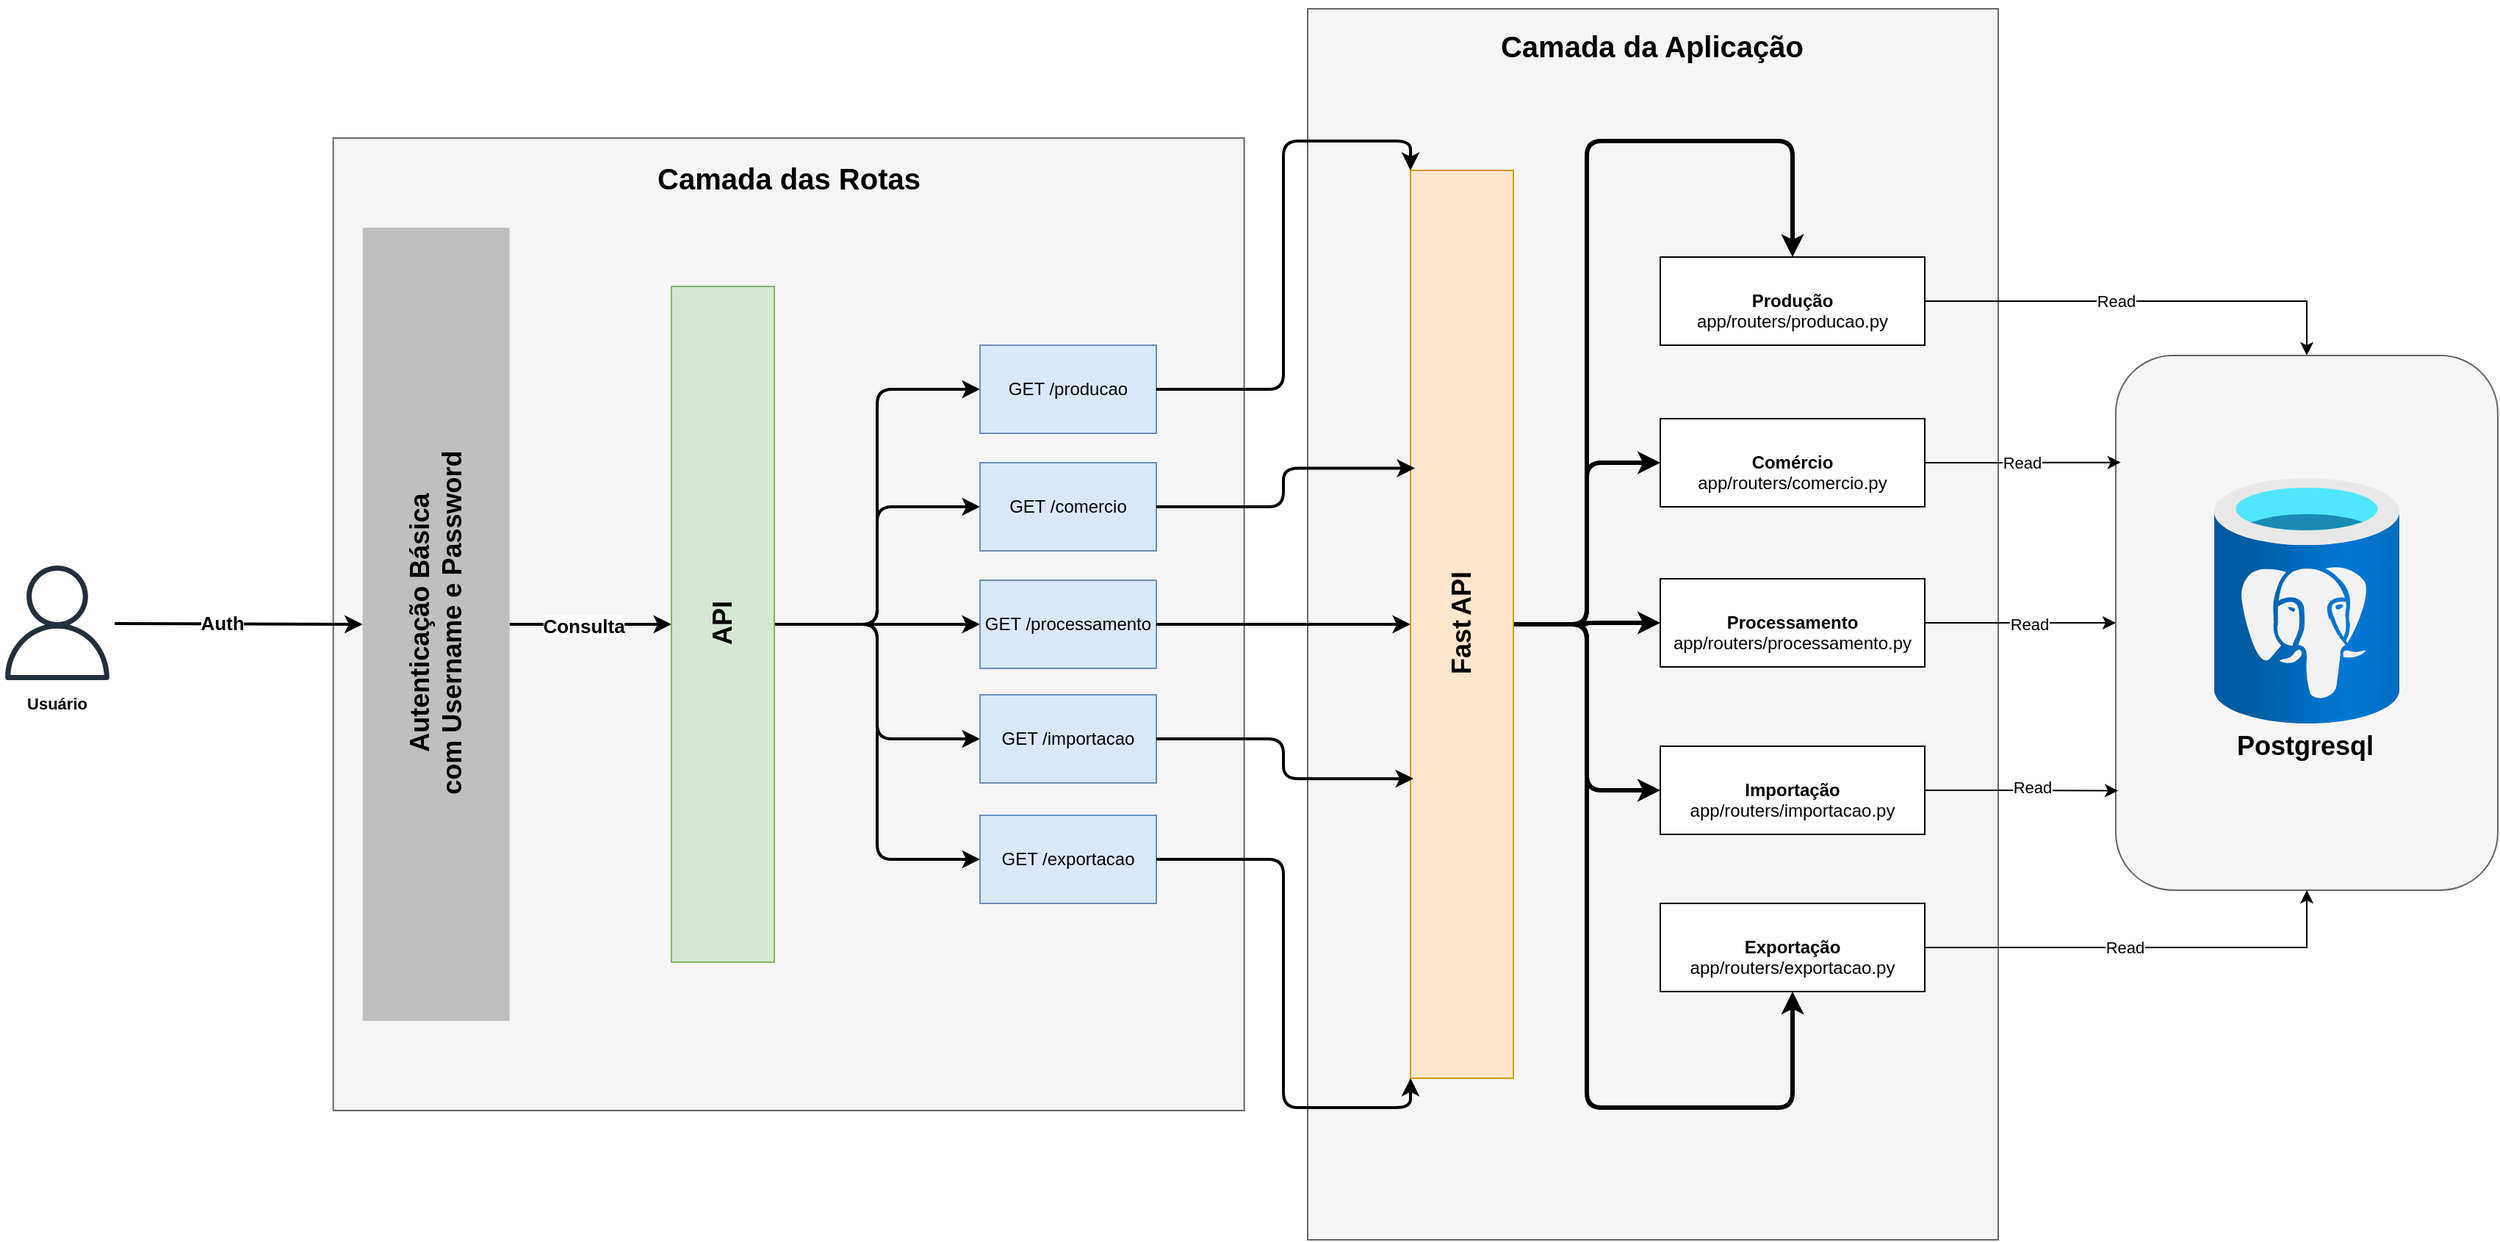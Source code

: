 <mxfile version="26.0.5">
  <diagram name="Página-1" id="JmScz9D42qG63NmWfpSs">
    <mxGraphModel dx="2049" dy="2272" grid="1" gridSize="10" guides="1" tooltips="1" connect="1" arrows="1" fold="1" page="1" pageScale="1" pageWidth="827" pageHeight="1169" math="0" shadow="0">
      <root>
        <mxCell id="0" />
        <mxCell id="1" parent="0" />
        <mxCell id="EYt-4aY_usFX-jZj1nNx-17" value="" style="rounded=0;whiteSpace=wrap;html=1;fillColor=#f5f5f5;strokeColor=#666666;fontColor=#333333;" vertex="1" parent="1">
          <mxGeometry x="266.81" y="-12" width="620" height="662" as="geometry" />
        </mxCell>
        <mxCell id="EYt-4aY_usFX-jZj1nNx-2" value="" style="sketch=0;outlineConnect=0;fontColor=#232F3E;gradientColor=none;fillColor=#232F3D;strokeColor=none;dashed=0;verticalLabelPosition=bottom;verticalAlign=top;align=center;html=1;fontSize=12;fontStyle=0;aspect=fixed;pointerEvents=1;shape=mxgraph.aws4.user;" vertex="1" parent="1">
          <mxGeometry x="40" y="279" width="78" height="78" as="geometry" />
        </mxCell>
        <mxCell id="EYt-4aY_usFX-jZj1nNx-3" value="Usuário" style="text;html=1;align=center;verticalAlign=middle;whiteSpace=wrap;rounded=0;fontStyle=1;fontSize=11;" vertex="1" parent="1">
          <mxGeometry x="49" y="358" width="60" height="30" as="geometry" />
        </mxCell>
        <mxCell id="EYt-4aY_usFX-jZj1nNx-40" style="edgeStyle=orthogonalEdgeStyle;rounded=0;orthogonalLoop=1;jettySize=auto;html=1;entryX=1;entryY=0.5;entryDx=0;entryDy=0;fontSize=11;strokeWidth=2;" edge="1" parent="1" source="EYt-4aY_usFX-jZj1nNx-35" target="EYt-4aY_usFX-jZj1nNx-12">
          <mxGeometry relative="1" as="geometry" />
        </mxCell>
        <mxCell id="EYt-4aY_usFX-jZj1nNx-47" value="&lt;font style=&quot;font-size: 13px;&quot;&gt;Consulta&lt;/font&gt;" style="edgeLabel;html=1;align=center;verticalAlign=middle;resizable=0;points=[];fontStyle=1" vertex="1" connectable="0" parent="EYt-4aY_usFX-jZj1nNx-40">
          <mxGeometry x="-0.101" y="-1" relative="1" as="geometry">
            <mxPoint as="offset" />
          </mxGeometry>
        </mxCell>
        <mxCell id="EYt-4aY_usFX-jZj1nNx-35" value="" style="rounded=0;whiteSpace=wrap;html=1;fillColor=#BFBFBF;strokeColor=none;fontColor=#333333;fillStyle=auto;" vertex="1" parent="1">
          <mxGeometry x="286.81" y="49" width="100" height="540" as="geometry" />
        </mxCell>
        <mxCell id="EYt-4aY_usFX-jZj1nNx-7" value="" style="endArrow=classic;html=1;rounded=0;strokeWidth=2;entryX=0;entryY=0.5;entryDx=0;entryDy=0;" edge="1" parent="1" target="EYt-4aY_usFX-jZj1nNx-35">
          <mxGeometry width="50" height="50" relative="1" as="geometry">
            <mxPoint x="118" y="318.5" as="sourcePoint" />
            <mxPoint x="260" y="319" as="targetPoint" />
          </mxGeometry>
        </mxCell>
        <mxCell id="EYt-4aY_usFX-jZj1nNx-8" value="Auth" style="edgeLabel;html=1;align=center;verticalAlign=middle;resizable=0;points=[];fontSize=13;fontStyle=1" vertex="1" connectable="0" parent="EYt-4aY_usFX-jZj1nNx-7">
          <mxGeometry x="-0.12" relative="1" as="geometry">
            <mxPoint x="-2" y="-1" as="offset" />
          </mxGeometry>
        </mxCell>
        <mxCell id="EYt-4aY_usFX-jZj1nNx-41" style="edgeStyle=orthogonalEdgeStyle;rounded=1;orthogonalLoop=1;jettySize=auto;html=1;strokeWidth=2;curved=0;" edge="1" parent="1" source="EYt-4aY_usFX-jZj1nNx-12" target="EYt-4aY_usFX-jZj1nNx-18">
          <mxGeometry relative="1" as="geometry" />
        </mxCell>
        <mxCell id="EYt-4aY_usFX-jZj1nNx-42" style="edgeStyle=orthogonalEdgeStyle;rounded=1;orthogonalLoop=1;jettySize=auto;html=1;entryX=0;entryY=0.5;entryDx=0;entryDy=0;strokeWidth=2;curved=0;" edge="1" parent="1" source="EYt-4aY_usFX-jZj1nNx-12" target="EYt-4aY_usFX-jZj1nNx-19">
          <mxGeometry relative="1" as="geometry" />
        </mxCell>
        <mxCell id="EYt-4aY_usFX-jZj1nNx-43" style="edgeStyle=orthogonalEdgeStyle;rounded=1;orthogonalLoop=1;jettySize=auto;html=1;exitX=0;exitY=0.5;exitDx=0;exitDy=0;strokeWidth=2;curved=0;" edge="1" parent="1" source="EYt-4aY_usFX-jZj1nNx-12" target="EYt-4aY_usFX-jZj1nNx-20">
          <mxGeometry relative="1" as="geometry" />
        </mxCell>
        <mxCell id="EYt-4aY_usFX-jZj1nNx-44" style="edgeStyle=orthogonalEdgeStyle;rounded=1;orthogonalLoop=1;jettySize=auto;html=1;strokeWidth=2;curved=0;" edge="1" parent="1" source="EYt-4aY_usFX-jZj1nNx-12" target="EYt-4aY_usFX-jZj1nNx-21">
          <mxGeometry relative="1" as="geometry" />
        </mxCell>
        <mxCell id="EYt-4aY_usFX-jZj1nNx-45" style="edgeStyle=orthogonalEdgeStyle;rounded=1;orthogonalLoop=1;jettySize=auto;html=1;strokeWidth=2;curved=0;" edge="1" parent="1" source="EYt-4aY_usFX-jZj1nNx-12" target="EYt-4aY_usFX-jZj1nNx-22">
          <mxGeometry relative="1" as="geometry" />
        </mxCell>
        <mxCell id="EYt-4aY_usFX-jZj1nNx-12" value="&lt;h2&gt;&lt;br&gt;&lt;/h2&gt;" style="rounded=0;whiteSpace=wrap;html=1;fillColor=#d5e8d4;strokeColor=#82b366;direction=west;" vertex="1" parent="1">
          <mxGeometry x="497" y="89" width="70" height="460" as="geometry" />
        </mxCell>
        <mxCell id="EYt-4aY_usFX-jZj1nNx-15" value="&lt;h2&gt;API&lt;/h2&gt;" style="text;html=1;align=center;verticalAlign=middle;whiteSpace=wrap;rounded=0;rotation=270;" vertex="1" parent="1">
          <mxGeometry x="502" y="303" width="60" height="30" as="geometry" />
        </mxCell>
        <mxCell id="EYt-4aY_usFX-jZj1nNx-18" value="GET /producao" style="rounded=0;whiteSpace=wrap;html=1;fillColor=#dae8fc;strokeColor=#6c8ebf;" vertex="1" parent="1">
          <mxGeometry x="707" y="129" width="120" height="60" as="geometry" />
        </mxCell>
        <mxCell id="EYt-4aY_usFX-jZj1nNx-19" value="GET /comercio" style="rounded=0;whiteSpace=wrap;html=1;fillColor=#dae8fc;strokeColor=#6c8ebf;" vertex="1" parent="1">
          <mxGeometry x="707" y="209" width="120" height="60" as="geometry" />
        </mxCell>
        <mxCell id="EYt-4aY_usFX-jZj1nNx-20" value="GET /processamento" style="rounded=0;whiteSpace=wrap;html=1;fillColor=#dae8fc;strokeColor=#6c8ebf;" vertex="1" parent="1">
          <mxGeometry x="707" y="289" width="120" height="60" as="geometry" />
        </mxCell>
        <mxCell id="EYt-4aY_usFX-jZj1nNx-21" value="GET /importacao" style="rounded=0;whiteSpace=wrap;html=1;fillColor=#dae8fc;strokeColor=#6c8ebf;" vertex="1" parent="1">
          <mxGeometry x="707" y="367" width="120" height="60" as="geometry" />
        </mxCell>
        <mxCell id="EYt-4aY_usFX-jZj1nNx-22" value="GET /exportacao" style="rounded=0;whiteSpace=wrap;html=1;fillColor=#dae8fc;strokeColor=#6c8ebf;" vertex="1" parent="1">
          <mxGeometry x="707" y="449" width="120" height="60" as="geometry" />
        </mxCell>
        <mxCell id="EYt-4aY_usFX-jZj1nNx-36" value="&lt;h2&gt;Autenticação Básica&lt;br&gt;com Username e Password&lt;/h2&gt;" style="text;html=1;align=center;verticalAlign=middle;whiteSpace=wrap;rounded=0;rotation=270;fontSize=12;fontStyle=1;fontFamily=Helvetica;" vertex="1" parent="1">
          <mxGeometry x="200" y="299.78" width="273.63" height="36.44" as="geometry" />
        </mxCell>
        <mxCell id="EYt-4aY_usFX-jZj1nNx-46" value="&lt;h1&gt;&lt;font style=&quot;font-size: 20px;&quot;&gt;Camada das Rotas&lt;/font&gt;&lt;/h1&gt;" style="text;html=1;align=center;verticalAlign=middle;whiteSpace=wrap;rounded=0;" vertex="1" parent="1">
          <mxGeometry x="482.77" width="188.09" height="30" as="geometry" />
        </mxCell>
        <mxCell id="EYt-4aY_usFX-jZj1nNx-68" value="" style="rounded=0;whiteSpace=wrap;html=1;fillColor=#f5f5f5;fontColor=#333333;strokeColor=#666666;" vertex="1" parent="1">
          <mxGeometry x="930" y="-100" width="470" height="838" as="geometry" />
        </mxCell>
        <mxCell id="EYt-4aY_usFX-jZj1nNx-99" style="edgeStyle=orthogonalEdgeStyle;rounded=1;orthogonalLoop=1;jettySize=auto;html=1;curved=0;strokeWidth=3;" edge="1" parent="1" source="EYt-4aY_usFX-jZj1nNx-70" target="EYt-4aY_usFX-jZj1nNx-90">
          <mxGeometry relative="1" as="geometry" />
        </mxCell>
        <mxCell id="EYt-4aY_usFX-jZj1nNx-100" style="edgeStyle=orthogonalEdgeStyle;rounded=1;orthogonalLoop=1;jettySize=auto;html=1;curved=0;strokeWidth=3;" edge="1" parent="1" source="EYt-4aY_usFX-jZj1nNx-70" target="EYt-4aY_usFX-jZj1nNx-94">
          <mxGeometry relative="1" as="geometry" />
        </mxCell>
        <mxCell id="EYt-4aY_usFX-jZj1nNx-101" style="edgeStyle=orthogonalEdgeStyle;rounded=1;orthogonalLoop=1;jettySize=auto;html=1;entryX=0.5;entryY=0;entryDx=0;entryDy=0;curved=0;strokeWidth=3;" edge="1" parent="1" source="EYt-4aY_usFX-jZj1nNx-70" target="EYt-4aY_usFX-jZj1nNx-83">
          <mxGeometry relative="1" as="geometry" />
        </mxCell>
        <mxCell id="EYt-4aY_usFX-jZj1nNx-102" style="edgeStyle=orthogonalEdgeStyle;rounded=1;orthogonalLoop=1;jettySize=auto;html=1;entryX=0;entryY=0.5;entryDx=0;entryDy=0;curved=0;strokeWidth=3;" edge="1" parent="1" source="EYt-4aY_usFX-jZj1nNx-70" target="EYt-4aY_usFX-jZj1nNx-88">
          <mxGeometry relative="1" as="geometry" />
        </mxCell>
        <mxCell id="EYt-4aY_usFX-jZj1nNx-103" style="edgeStyle=orthogonalEdgeStyle;rounded=1;orthogonalLoop=1;jettySize=auto;html=1;entryX=0.5;entryY=1;entryDx=0;entryDy=0;curved=0;strokeWidth=3;" edge="1" parent="1" source="EYt-4aY_usFX-jZj1nNx-70" target="EYt-4aY_usFX-jZj1nNx-86">
          <mxGeometry relative="1" as="geometry" />
        </mxCell>
        <mxCell id="EYt-4aY_usFX-jZj1nNx-70" value="&lt;h2&gt;&lt;br&gt;&lt;/h2&gt;" style="rounded=0;whiteSpace=wrap;html=1;fillColor=#ffe6cc;strokeColor=#d79b00;direction=west;" vertex="1" parent="1">
          <mxGeometry x="1000" y="10" width="70" height="618" as="geometry" />
        </mxCell>
        <mxCell id="EYt-4aY_usFX-jZj1nNx-71" value="&lt;h2&gt;Fast&lt;span style=&quot;white-space: pre;&quot;&gt;&#x9;&lt;/span&gt;API&lt;/h2&gt;" style="text;html=1;align=center;verticalAlign=middle;whiteSpace=wrap;rounded=0;rotation=270;" vertex="1" parent="1">
          <mxGeometry x="1005" y="303" width="60" height="30" as="geometry" />
        </mxCell>
        <mxCell id="EYt-4aY_usFX-jZj1nNx-81" style="edgeStyle=orthogonalEdgeStyle;rounded=1;orthogonalLoop=1;jettySize=auto;html=1;entryX=0.957;entryY=0.672;entryDx=0;entryDy=0;entryPerimeter=0;strokeWidth=2;curved=0;flowAnimation=0;shadow=0;jumpStyle=none;" edge="1" parent="1" source="EYt-4aY_usFX-jZj1nNx-19" target="EYt-4aY_usFX-jZj1nNx-70">
          <mxGeometry relative="1" as="geometry" />
        </mxCell>
        <mxCell id="EYt-4aY_usFX-jZj1nNx-80" style="edgeStyle=orthogonalEdgeStyle;rounded=1;orthogonalLoop=1;jettySize=auto;html=1;entryX=1;entryY=1;entryDx=0;entryDy=0;strokeWidth=2;curved=0;flowAnimation=0;shadow=0;jumpStyle=none;" edge="1" parent="1" source="EYt-4aY_usFX-jZj1nNx-18" target="EYt-4aY_usFX-jZj1nNx-70">
          <mxGeometry relative="1" as="geometry" />
        </mxCell>
        <mxCell id="EYt-4aY_usFX-jZj1nNx-79" style="edgeStyle=orthogonalEdgeStyle;rounded=1;orthogonalLoop=1;jettySize=auto;html=1;entryX=1;entryY=0;entryDx=0;entryDy=0;strokeWidth=2;curved=0;flowAnimation=0;shadow=0;jumpStyle=none;" edge="1" parent="1" source="EYt-4aY_usFX-jZj1nNx-22" target="EYt-4aY_usFX-jZj1nNx-70">
          <mxGeometry relative="1" as="geometry" />
        </mxCell>
        <mxCell id="EYt-4aY_usFX-jZj1nNx-76" style="edgeStyle=orthogonalEdgeStyle;rounded=1;orthogonalLoop=1;jettySize=auto;html=1;entryX=1;entryY=0.5;entryDx=0;entryDy=0;strokeWidth=2;curved=0;flowAnimation=0;shadow=0;jumpStyle=none;" edge="1" parent="1" source="EYt-4aY_usFX-jZj1nNx-20" target="EYt-4aY_usFX-jZj1nNx-70">
          <mxGeometry relative="1" as="geometry" />
        </mxCell>
        <mxCell id="EYt-4aY_usFX-jZj1nNx-82" style="edgeStyle=orthogonalEdgeStyle;rounded=1;orthogonalLoop=1;jettySize=auto;html=1;entryX=0.971;entryY=0.33;entryDx=0;entryDy=0;entryPerimeter=0;strokeWidth=2;curved=0;flowAnimation=0;shadow=0;jumpStyle=none;" edge="1" parent="1" source="EYt-4aY_usFX-jZj1nNx-21" target="EYt-4aY_usFX-jZj1nNx-70">
          <mxGeometry relative="1" as="geometry" />
        </mxCell>
        <mxCell id="EYt-4aY_usFX-jZj1nNx-113" style="edgeStyle=orthogonalEdgeStyle;rounded=0;orthogonalLoop=1;jettySize=auto;html=1;" edge="1" parent="1" source="EYt-4aY_usFX-jZj1nNx-83" target="EYt-4aY_usFX-jZj1nNx-104">
          <mxGeometry relative="1" as="geometry" />
        </mxCell>
        <mxCell id="EYt-4aY_usFX-jZj1nNx-121" value="Read" style="edgeLabel;html=1;align=center;verticalAlign=middle;resizable=0;points=[];" vertex="1" connectable="0" parent="EYt-4aY_usFX-jZj1nNx-113">
          <mxGeometry x="0.016" y="-1" relative="1" as="geometry">
            <mxPoint x="-21" y="-1" as="offset" />
          </mxGeometry>
        </mxCell>
        <mxCell id="EYt-4aY_usFX-jZj1nNx-83" value="&lt;b&gt;Produção&lt;/b&gt;" style="rounded=0;whiteSpace=wrap;html=1;" vertex="1" parent="1">
          <mxGeometry x="1170" y="69" width="180" height="60" as="geometry" />
        </mxCell>
        <mxCell id="EYt-4aY_usFX-jZj1nNx-85" value="app/routers/producao.py" style="text;html=1;align=center;verticalAlign=middle;whiteSpace=wrap;rounded=0;" vertex="1" parent="1">
          <mxGeometry x="1190" y="108" width="140" height="10" as="geometry" />
        </mxCell>
        <mxCell id="EYt-4aY_usFX-jZj1nNx-114" style="edgeStyle=orthogonalEdgeStyle;rounded=0;orthogonalLoop=1;jettySize=auto;html=1;entryX=0.5;entryY=1;entryDx=0;entryDy=0;" edge="1" parent="1" source="EYt-4aY_usFX-jZj1nNx-86" target="EYt-4aY_usFX-jZj1nNx-104">
          <mxGeometry relative="1" as="geometry" />
        </mxCell>
        <mxCell id="EYt-4aY_usFX-jZj1nNx-118" value="Read" style="edgeLabel;html=1;align=center;verticalAlign=middle;resizable=0;points=[];" vertex="1" connectable="0" parent="EYt-4aY_usFX-jZj1nNx-114">
          <mxGeometry x="-0.091" relative="1" as="geometry">
            <mxPoint as="offset" />
          </mxGeometry>
        </mxCell>
        <mxCell id="EYt-4aY_usFX-jZj1nNx-86" value="&lt;b&gt;Exportação&lt;/b&gt;" style="rounded=0;whiteSpace=wrap;html=1;" vertex="1" parent="1">
          <mxGeometry x="1170" y="509" width="180" height="60" as="geometry" />
        </mxCell>
        <mxCell id="EYt-4aY_usFX-jZj1nNx-87" value="app/routers/exportacao.py" style="text;html=1;align=center;verticalAlign=middle;whiteSpace=wrap;rounded=0;" vertex="1" parent="1">
          <mxGeometry x="1190" y="548" width="140" height="10" as="geometry" />
        </mxCell>
        <mxCell id="EYt-4aY_usFX-jZj1nNx-88" value="&lt;b&gt;Importação&lt;/b&gt;" style="rounded=0;whiteSpace=wrap;html=1;" vertex="1" parent="1">
          <mxGeometry x="1170" y="402" width="180" height="60" as="geometry" />
        </mxCell>
        <mxCell id="EYt-4aY_usFX-jZj1nNx-89" value="app/routers/importacao.py" style="text;html=1;align=center;verticalAlign=middle;whiteSpace=wrap;rounded=0;" vertex="1" parent="1">
          <mxGeometry x="1190" y="441" width="140" height="10" as="geometry" />
        </mxCell>
        <mxCell id="EYt-4aY_usFX-jZj1nNx-111" style="edgeStyle=orthogonalEdgeStyle;rounded=0;orthogonalLoop=1;jettySize=auto;html=1;" edge="1" parent="1" source="EYt-4aY_usFX-jZj1nNx-90" target="EYt-4aY_usFX-jZj1nNx-104">
          <mxGeometry relative="1" as="geometry" />
        </mxCell>
        <mxCell id="EYt-4aY_usFX-jZj1nNx-119" value="Read" style="edgeLabel;html=1;align=center;verticalAlign=middle;resizable=0;points=[];" vertex="1" connectable="0" parent="EYt-4aY_usFX-jZj1nNx-111">
          <mxGeometry x="0.282" y="-2" relative="1" as="geometry">
            <mxPoint x="-13" y="-1" as="offset" />
          </mxGeometry>
        </mxCell>
        <mxCell id="EYt-4aY_usFX-jZj1nNx-90" value="&lt;b&gt;Processamento&lt;/b&gt;" style="rounded=0;whiteSpace=wrap;html=1;" vertex="1" parent="1">
          <mxGeometry x="1170" y="288" width="180" height="60" as="geometry" />
        </mxCell>
        <mxCell id="EYt-4aY_usFX-jZj1nNx-91" value="app/routers/processamento.py" style="text;html=1;align=center;verticalAlign=middle;whiteSpace=wrap;rounded=0;" vertex="1" parent="1">
          <mxGeometry x="1190" y="327" width="140" height="10" as="geometry" />
        </mxCell>
        <mxCell id="EYt-4aY_usFX-jZj1nNx-94" value="&lt;b&gt;Comércio&lt;/b&gt;" style="rounded=0;whiteSpace=wrap;html=1;" vertex="1" parent="1">
          <mxGeometry x="1170" y="179" width="180" height="60" as="geometry" />
        </mxCell>
        <mxCell id="EYt-4aY_usFX-jZj1nNx-95" value="app/routers/comercio.py" style="text;html=1;align=center;verticalAlign=middle;whiteSpace=wrap;rounded=0;" vertex="1" parent="1">
          <mxGeometry x="1190" y="218" width="140" height="10" as="geometry" />
        </mxCell>
        <mxCell id="EYt-4aY_usFX-jZj1nNx-104" value="" style="rounded=1;whiteSpace=wrap;html=1;fillColor=#f5f5f5;fontColor=#333333;strokeColor=#666666;" vertex="1" parent="1">
          <mxGeometry x="1480" y="136" width="260" height="364" as="geometry" />
        </mxCell>
        <mxCell id="EYt-4aY_usFX-jZj1nNx-105" value="" style="image;aspect=fixed;html=1;points=[];align=center;fontSize=12;image=img/lib/azure2/databases/Azure_Database_PostgreSQL_Server.svg;" vertex="1" parent="1">
          <mxGeometry x="1547" y="219" width="126" height="168" as="geometry" />
        </mxCell>
        <mxCell id="EYt-4aY_usFX-jZj1nNx-106" value="&lt;h2&gt;Postgresql&lt;/h2&gt;" style="text;html=1;align=center;verticalAlign=middle;whiteSpace=wrap;rounded=0;" vertex="1" parent="1">
          <mxGeometry x="1564" y="387" width="90" height="30" as="geometry" />
        </mxCell>
        <mxCell id="EYt-4aY_usFX-jZj1nNx-108" value="&lt;h1&gt;&lt;font style=&quot;font-size: 20px;&quot;&gt;Camada da Aplicação&lt;/font&gt;&lt;/h1&gt;" style="text;html=1;align=center;verticalAlign=middle;whiteSpace=wrap;rounded=0;" vertex="1" parent="1">
          <mxGeometry x="1060.48" y="-90" width="209.05" height="30" as="geometry" />
        </mxCell>
        <mxCell id="EYt-4aY_usFX-jZj1nNx-110" style="edgeStyle=orthogonalEdgeStyle;rounded=0;orthogonalLoop=1;jettySize=auto;html=1;entryX=0.006;entryY=0.814;entryDx=0;entryDy=0;entryPerimeter=0;" edge="1" parent="1" source="EYt-4aY_usFX-jZj1nNx-88" target="EYt-4aY_usFX-jZj1nNx-104">
          <mxGeometry relative="1" as="geometry" />
        </mxCell>
        <mxCell id="EYt-4aY_usFX-jZj1nNx-117" value="Read" style="edgeLabel;html=1;align=center;verticalAlign=middle;resizable=0;points=[];" vertex="1" connectable="0" parent="EYt-4aY_usFX-jZj1nNx-110">
          <mxGeometry x="0.105" y="3" relative="1" as="geometry">
            <mxPoint as="offset" />
          </mxGeometry>
        </mxCell>
        <mxCell id="EYt-4aY_usFX-jZj1nNx-112" style="edgeStyle=orthogonalEdgeStyle;rounded=0;orthogonalLoop=1;jettySize=auto;html=1;entryX=0.013;entryY=0.2;entryDx=0;entryDy=0;entryPerimeter=0;" edge="1" parent="1" source="EYt-4aY_usFX-jZj1nNx-94" target="EYt-4aY_usFX-jZj1nNx-104">
          <mxGeometry relative="1" as="geometry" />
        </mxCell>
        <mxCell id="EYt-4aY_usFX-jZj1nNx-120" value="Read" style="edgeLabel;html=1;align=center;verticalAlign=middle;resizable=0;points=[];" vertex="1" connectable="0" parent="EYt-4aY_usFX-jZj1nNx-112">
          <mxGeometry x="-0.012" relative="1" as="geometry">
            <mxPoint as="offset" />
          </mxGeometry>
        </mxCell>
      </root>
    </mxGraphModel>
  </diagram>
</mxfile>
